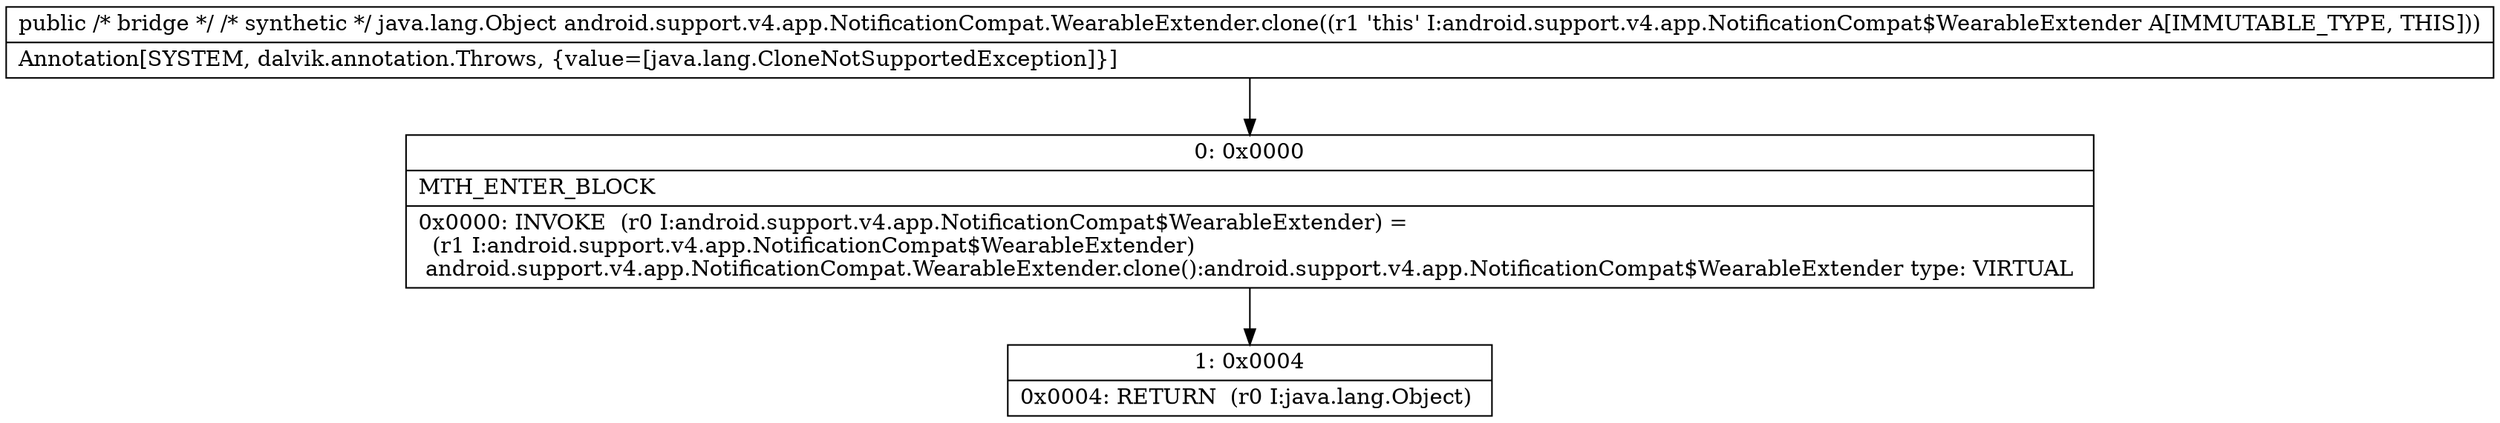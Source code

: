 digraph "CFG forandroid.support.v4.app.NotificationCompat.WearableExtender.clone()Ljava\/lang\/Object;" {
Node_0 [shape=record,label="{0\:\ 0x0000|MTH_ENTER_BLOCK\l|0x0000: INVOKE  (r0 I:android.support.v4.app.NotificationCompat$WearableExtender) = \l  (r1 I:android.support.v4.app.NotificationCompat$WearableExtender)\l android.support.v4.app.NotificationCompat.WearableExtender.clone():android.support.v4.app.NotificationCompat$WearableExtender type: VIRTUAL \l}"];
Node_1 [shape=record,label="{1\:\ 0x0004|0x0004: RETURN  (r0 I:java.lang.Object) \l}"];
MethodNode[shape=record,label="{public \/* bridge *\/ \/* synthetic *\/ java.lang.Object android.support.v4.app.NotificationCompat.WearableExtender.clone((r1 'this' I:android.support.v4.app.NotificationCompat$WearableExtender A[IMMUTABLE_TYPE, THIS]))  | Annotation[SYSTEM, dalvik.annotation.Throws, \{value=[java.lang.CloneNotSupportedException]\}]\l}"];
MethodNode -> Node_0;
Node_0 -> Node_1;
}

